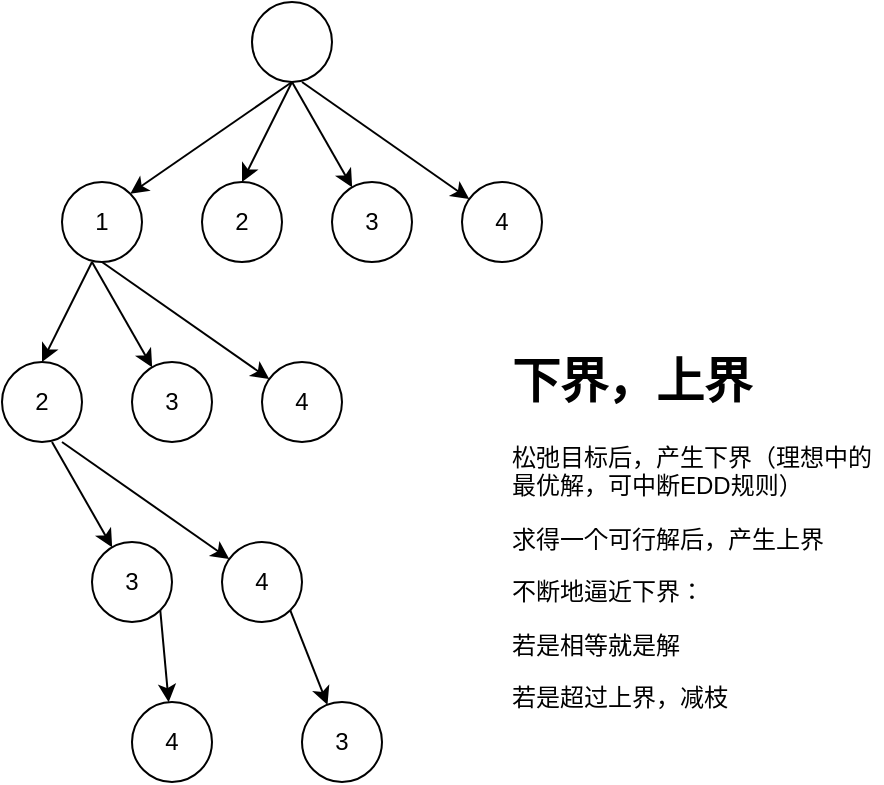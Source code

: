 <mxfile version="17.0.0" type="github" pages="2">
  <diagram id="kgpKYQtTHZ0yAKxKKP6v" name="single machine">
    <mxGraphModel dx="733" dy="446" grid="1" gridSize="10" guides="1" tooltips="1" connect="1" arrows="1" fold="1" page="1" pageScale="1" pageWidth="850" pageHeight="1100" math="0" shadow="0">
      <root>
        <mxCell id="0" />
        <mxCell id="1" parent="0" />
        <mxCell id="I2tjsi1wscWTukM1jKdL-1" value="&lt;br&gt;" style="ellipse;whiteSpace=wrap;html=1;aspect=fixed;" vertex="1" parent="1">
          <mxGeometry x="385" y="60" width="40" height="40" as="geometry" />
        </mxCell>
        <mxCell id="I2tjsi1wscWTukM1jKdL-2" value="1" style="ellipse;whiteSpace=wrap;html=1;aspect=fixed;" vertex="1" parent="1">
          <mxGeometry x="290" y="150" width="40" height="40" as="geometry" />
        </mxCell>
        <mxCell id="I2tjsi1wscWTukM1jKdL-3" value="2" style="ellipse;whiteSpace=wrap;html=1;aspect=fixed;" vertex="1" parent="1">
          <mxGeometry x="360" y="150" width="40" height="40" as="geometry" />
        </mxCell>
        <mxCell id="I2tjsi1wscWTukM1jKdL-4" value="3" style="ellipse;whiteSpace=wrap;html=1;aspect=fixed;" vertex="1" parent="1">
          <mxGeometry x="425" y="150" width="40" height="40" as="geometry" />
        </mxCell>
        <mxCell id="I2tjsi1wscWTukM1jKdL-5" value="4" style="ellipse;whiteSpace=wrap;html=1;aspect=fixed;" vertex="1" parent="1">
          <mxGeometry x="490" y="150" width="40" height="40" as="geometry" />
        </mxCell>
        <mxCell id="I2tjsi1wscWTukM1jKdL-7" value="" style="endArrow=classic;html=1;rounded=0;" edge="1" parent="1" target="I2tjsi1wscWTukM1jKdL-5">
          <mxGeometry width="50" height="50" relative="1" as="geometry">
            <mxPoint x="410" y="100" as="sourcePoint" />
            <mxPoint x="470" y="200" as="targetPoint" />
          </mxGeometry>
        </mxCell>
        <mxCell id="I2tjsi1wscWTukM1jKdL-8" value="" style="endArrow=classic;html=1;rounded=0;exitX=0.5;exitY=1;exitDx=0;exitDy=0;" edge="1" parent="1" source="I2tjsi1wscWTukM1jKdL-1" target="I2tjsi1wscWTukM1jKdL-4">
          <mxGeometry width="50" height="50" relative="1" as="geometry">
            <mxPoint x="400.002" y="100.002" as="sourcePoint" />
            <mxPoint x="475.496" y="163.056" as="targetPoint" />
          </mxGeometry>
        </mxCell>
        <mxCell id="I2tjsi1wscWTukM1jKdL-9" value="" style="endArrow=classic;html=1;rounded=0;exitX=0.5;exitY=1;exitDx=0;exitDy=0;entryX=0.5;entryY=0;entryDx=0;entryDy=0;" edge="1" parent="1" source="I2tjsi1wscWTukM1jKdL-1" target="I2tjsi1wscWTukM1jKdL-3">
          <mxGeometry width="50" height="50" relative="1" as="geometry">
            <mxPoint x="415" y="110" as="sourcePoint" />
            <mxPoint x="445.077" y="162.635" as="targetPoint" />
          </mxGeometry>
        </mxCell>
        <mxCell id="I2tjsi1wscWTukM1jKdL-10" value="" style="endArrow=classic;html=1;rounded=0;entryX=1;entryY=0;entryDx=0;entryDy=0;exitX=0.5;exitY=1;exitDx=0;exitDy=0;" edge="1" parent="1" source="I2tjsi1wscWTukM1jKdL-1" target="I2tjsi1wscWTukM1jKdL-2">
          <mxGeometry width="50" height="50" relative="1" as="geometry">
            <mxPoint x="410" y="100" as="sourcePoint" />
            <mxPoint x="455.077" y="172.635" as="targetPoint" />
          </mxGeometry>
        </mxCell>
        <mxCell id="I2tjsi1wscWTukM1jKdL-11" value="2" style="ellipse;whiteSpace=wrap;html=1;aspect=fixed;" vertex="1" parent="1">
          <mxGeometry x="260" y="240" width="40" height="40" as="geometry" />
        </mxCell>
        <mxCell id="I2tjsi1wscWTukM1jKdL-12" value="3" style="ellipse;whiteSpace=wrap;html=1;aspect=fixed;" vertex="1" parent="1">
          <mxGeometry x="325" y="240" width="40" height="40" as="geometry" />
        </mxCell>
        <mxCell id="I2tjsi1wscWTukM1jKdL-13" value="4" style="ellipse;whiteSpace=wrap;html=1;aspect=fixed;" vertex="1" parent="1">
          <mxGeometry x="390" y="240" width="40" height="40" as="geometry" />
        </mxCell>
        <mxCell id="I2tjsi1wscWTukM1jKdL-14" value="" style="endArrow=classic;html=1;rounded=0;" edge="1" parent="1" target="I2tjsi1wscWTukM1jKdL-13">
          <mxGeometry width="50" height="50" relative="1" as="geometry">
            <mxPoint x="310" y="190" as="sourcePoint" />
            <mxPoint x="370" y="290" as="targetPoint" />
          </mxGeometry>
        </mxCell>
        <mxCell id="I2tjsi1wscWTukM1jKdL-15" value="" style="endArrow=classic;html=1;rounded=0;exitX=0.5;exitY=1;exitDx=0;exitDy=0;" edge="1" parent="1" target="I2tjsi1wscWTukM1jKdL-12">
          <mxGeometry width="50" height="50" relative="1" as="geometry">
            <mxPoint x="305" y="190" as="sourcePoint" />
            <mxPoint x="375.496" y="253.056" as="targetPoint" />
          </mxGeometry>
        </mxCell>
        <mxCell id="I2tjsi1wscWTukM1jKdL-16" value="" style="endArrow=classic;html=1;rounded=0;exitX=0.5;exitY=1;exitDx=0;exitDy=0;entryX=0.5;entryY=0;entryDx=0;entryDy=0;" edge="1" parent="1" target="I2tjsi1wscWTukM1jKdL-11">
          <mxGeometry width="50" height="50" relative="1" as="geometry">
            <mxPoint x="305" y="190" as="sourcePoint" />
            <mxPoint x="345.077" y="252.635" as="targetPoint" />
          </mxGeometry>
        </mxCell>
        <mxCell id="I2tjsi1wscWTukM1jKdL-18" value="3" style="ellipse;whiteSpace=wrap;html=1;aspect=fixed;" vertex="1" parent="1">
          <mxGeometry x="305" y="330" width="40" height="40" as="geometry" />
        </mxCell>
        <mxCell id="I2tjsi1wscWTukM1jKdL-19" value="4" style="ellipse;whiteSpace=wrap;html=1;aspect=fixed;" vertex="1" parent="1">
          <mxGeometry x="370" y="330" width="40" height="40" as="geometry" />
        </mxCell>
        <mxCell id="I2tjsi1wscWTukM1jKdL-20" value="" style="endArrow=classic;html=1;rounded=0;" edge="1" parent="1" target="I2tjsi1wscWTukM1jKdL-19">
          <mxGeometry width="50" height="50" relative="1" as="geometry">
            <mxPoint x="290" y="280" as="sourcePoint" />
            <mxPoint x="350" y="380" as="targetPoint" />
          </mxGeometry>
        </mxCell>
        <mxCell id="I2tjsi1wscWTukM1jKdL-21" value="" style="endArrow=classic;html=1;rounded=0;exitX=0.5;exitY=1;exitDx=0;exitDy=0;" edge="1" parent="1" target="I2tjsi1wscWTukM1jKdL-18">
          <mxGeometry width="50" height="50" relative="1" as="geometry">
            <mxPoint x="285" y="280" as="sourcePoint" />
            <mxPoint x="355.496" y="343.056" as="targetPoint" />
          </mxGeometry>
        </mxCell>
        <mxCell id="I2tjsi1wscWTukM1jKdL-24" value="4" style="ellipse;whiteSpace=wrap;html=1;aspect=fixed;" vertex="1" parent="1">
          <mxGeometry x="325" y="410" width="40" height="40" as="geometry" />
        </mxCell>
        <mxCell id="I2tjsi1wscWTukM1jKdL-25" value="3" style="ellipse;whiteSpace=wrap;html=1;aspect=fixed;" vertex="1" parent="1">
          <mxGeometry x="410" y="410" width="40" height="40" as="geometry" />
        </mxCell>
        <mxCell id="I2tjsi1wscWTukM1jKdL-27" value="" style="endArrow=classic;html=1;rounded=0;exitX=1;exitY=1;exitDx=0;exitDy=0;" edge="1" parent="1" source="I2tjsi1wscWTukM1jKdL-19" target="I2tjsi1wscWTukM1jKdL-25">
          <mxGeometry width="50" height="50" relative="1" as="geometry">
            <mxPoint x="490" y="260" as="sourcePoint" />
            <mxPoint x="540" y="210" as="targetPoint" />
          </mxGeometry>
        </mxCell>
        <mxCell id="I2tjsi1wscWTukM1jKdL-30" value="" style="endArrow=classic;html=1;rounded=0;exitX=1;exitY=1;exitDx=0;exitDy=0;" edge="1" parent="1" source="I2tjsi1wscWTukM1jKdL-18" target="I2tjsi1wscWTukM1jKdL-24">
          <mxGeometry width="50" height="50" relative="1" as="geometry">
            <mxPoint x="414.142" y="374.142" as="sourcePoint" />
            <mxPoint x="432.82" y="421.333" as="targetPoint" />
          </mxGeometry>
        </mxCell>
        <mxCell id="I2tjsi1wscWTukM1jKdL-32" value="&lt;h1&gt;下界，上界&lt;/h1&gt;&lt;p&gt;松弛目标后，产生下界（理想中的最优解，可中断EDD规则）&lt;/p&gt;&lt;p&gt;求得一个可行解后，产生上界&lt;/p&gt;&lt;p&gt;不断地逼近下界：&lt;/p&gt;&lt;p&gt;若是相等就是解&lt;/p&gt;&lt;p&gt;若是超过上界，减枝&lt;/p&gt;" style="text;html=1;strokeColor=none;fillColor=none;spacing=5;spacingTop=-20;whiteSpace=wrap;overflow=hidden;rounded=0;" vertex="1" parent="1">
          <mxGeometry x="510" y="230" width="190" height="190" as="geometry" />
        </mxCell>
      </root>
    </mxGraphModel>
  </diagram>
  <diagram id="V0x1d_k5ns0gzX_nY9mS" name="shiffting bottleneck">
    <mxGraphModel dx="698" dy="425" grid="1" gridSize="10" guides="1" tooltips="1" connect="1" arrows="1" fold="1" page="1" pageScale="1" pageWidth="850" pageHeight="1100" math="0" shadow="0">
      <root>
        <mxCell id="F4Yf-gSViDyFcdyx71xd-0" />
        <mxCell id="F4Yf-gSViDyFcdyx71xd-1" parent="F4Yf-gSViDyFcdyx71xd-0" />
        <mxCell id="XZTAUB0_79ZyxVTHOUMx-0" value="&lt;font style=&quot;font-size: 18px&quot;&gt;1.选择瓶颈机器&lt;br&gt;2.该机器的最优解&lt;br&gt;3.已排序机器都再求一次最优解&lt;br&gt;4.直到所有的机器都排完&lt;/font&gt;" style="text;html=1;strokeColor=none;fillColor=none;align=left;verticalAlign=middle;whiteSpace=wrap;rounded=0;" vertex="1" parent="F4Yf-gSViDyFcdyx71xd-1">
          <mxGeometry x="320" y="70" width="270" height="120" as="geometry" />
        </mxCell>
        <mxCell id="XZTAUB0_79ZyxVTHOUMx-1" value="问题复杂度：NP难&lt;br&gt;单机排序子问题：NP难" style="text;html=1;strokeColor=none;fillColor=none;align=center;verticalAlign=middle;whiteSpace=wrap;rounded=0;fontSize=18;" vertex="1" parent="F4Yf-gSViDyFcdyx71xd-1">
          <mxGeometry x="315" y="230" width="220" height="30" as="geometry" />
        </mxCell>
        <mxCell id="i3p7xEOgIUcTqsu7qSDY-0" value="" style="ellipse;whiteSpace=wrap;html=1;aspect=fixed;fontSize=18;" vertex="1" parent="F4Yf-gSViDyFcdyx71xd-1">
          <mxGeometry x="130" y="420" width="50" height="50" as="geometry" />
        </mxCell>
        <mxCell id="i3p7xEOgIUcTqsu7qSDY-1" value="" style="ellipse;whiteSpace=wrap;html=1;aspect=fixed;fontSize=18;" vertex="1" parent="F4Yf-gSViDyFcdyx71xd-1">
          <mxGeometry x="580" y="420" width="50" height="50" as="geometry" />
        </mxCell>
        <mxCell id="i3p7xEOgIUcTqsu7qSDY-2" value="" style="ellipse;whiteSpace=wrap;html=1;aspect=fixed;fontSize=18;" vertex="1" parent="F4Yf-gSViDyFcdyx71xd-1">
          <mxGeometry x="240" y="340" width="30" height="30" as="geometry" />
        </mxCell>
        <mxCell id="i3p7xEOgIUcTqsu7qSDY-3" value="" style="ellipse;whiteSpace=wrap;html=1;aspect=fixed;fontSize=18;" vertex="1" parent="F4Yf-gSViDyFcdyx71xd-1">
          <mxGeometry x="320" y="340" width="30" height="30" as="geometry" />
        </mxCell>
        <mxCell id="i3p7xEOgIUcTqsu7qSDY-4" value="" style="ellipse;whiteSpace=wrap;html=1;aspect=fixed;fontSize=18;" vertex="1" parent="F4Yf-gSViDyFcdyx71xd-1">
          <mxGeometry x="480" y="340" width="30" height="30" as="geometry" />
        </mxCell>
        <mxCell id="i3p7xEOgIUcTqsu7qSDY-5" value="" style="ellipse;whiteSpace=wrap;html=1;aspect=fixed;fontSize=18;" vertex="1" parent="F4Yf-gSViDyFcdyx71xd-1">
          <mxGeometry x="410" y="340" width="30" height="30" as="geometry" />
        </mxCell>
        <mxCell id="i3p7xEOgIUcTqsu7qSDY-7" value="" style="endArrow=classic;html=1;rounded=0;fontSize=18;exitX=1;exitY=0.5;exitDx=0;exitDy=0;entryX=0;entryY=0.5;entryDx=0;entryDy=0;" edge="1" parent="F4Yf-gSViDyFcdyx71xd-1" source="i3p7xEOgIUcTqsu7qSDY-2" target="i3p7xEOgIUcTqsu7qSDY-3">
          <mxGeometry width="50" height="50" relative="1" as="geometry">
            <mxPoint x="420" y="410" as="sourcePoint" />
            <mxPoint x="310" y="370" as="targetPoint" />
          </mxGeometry>
        </mxCell>
        <mxCell id="i3p7xEOgIUcTqsu7qSDY-8" value="" style="endArrow=classic;html=1;rounded=0;fontSize=18;exitX=1;exitY=0.5;exitDx=0;exitDy=0;entryX=0;entryY=0.5;entryDx=0;entryDy=0;" edge="1" parent="F4Yf-gSViDyFcdyx71xd-1" source="i3p7xEOgIUcTqsu7qSDY-3" target="i3p7xEOgIUcTqsu7qSDY-5">
          <mxGeometry width="50" height="50" relative="1" as="geometry">
            <mxPoint x="280" y="365" as="sourcePoint" />
            <mxPoint x="330" y="365" as="targetPoint" />
          </mxGeometry>
        </mxCell>
        <mxCell id="i3p7xEOgIUcTqsu7qSDY-9" value="" style="endArrow=classic;html=1;rounded=0;fontSize=18;exitX=1;exitY=0.5;exitDx=0;exitDy=0;entryX=0;entryY=0.5;entryDx=0;entryDy=0;" edge="1" parent="F4Yf-gSViDyFcdyx71xd-1" source="i3p7xEOgIUcTqsu7qSDY-5" target="i3p7xEOgIUcTqsu7qSDY-4">
          <mxGeometry width="50" height="50" relative="1" as="geometry">
            <mxPoint x="290" y="375" as="sourcePoint" />
            <mxPoint x="340" y="375" as="targetPoint" />
          </mxGeometry>
        </mxCell>
        <mxCell id="i3p7xEOgIUcTqsu7qSDY-24" value="" style="ellipse;whiteSpace=wrap;html=1;aspect=fixed;fontSize=18;" vertex="1" parent="F4Yf-gSViDyFcdyx71xd-1">
          <mxGeometry x="240" y="410" width="30" height="30" as="geometry" />
        </mxCell>
        <mxCell id="i3p7xEOgIUcTqsu7qSDY-25" value="" style="ellipse;whiteSpace=wrap;html=1;aspect=fixed;fontSize=18;" vertex="1" parent="F4Yf-gSViDyFcdyx71xd-1">
          <mxGeometry x="320" y="410" width="30" height="30" as="geometry" />
        </mxCell>
        <mxCell id="i3p7xEOgIUcTqsu7qSDY-26" value="" style="ellipse;whiteSpace=wrap;html=1;aspect=fixed;fontSize=18;" vertex="1" parent="F4Yf-gSViDyFcdyx71xd-1">
          <mxGeometry x="480" y="410" width="30" height="30" as="geometry" />
        </mxCell>
        <mxCell id="i3p7xEOgIUcTqsu7qSDY-27" value="" style="ellipse;whiteSpace=wrap;html=1;aspect=fixed;fontSize=18;" vertex="1" parent="F4Yf-gSViDyFcdyx71xd-1">
          <mxGeometry x="410" y="410" width="30" height="30" as="geometry" />
        </mxCell>
        <mxCell id="i3p7xEOgIUcTqsu7qSDY-28" value="" style="endArrow=classic;html=1;rounded=0;fontSize=18;exitX=1;exitY=0.5;exitDx=0;exitDy=0;entryX=0;entryY=0.5;entryDx=0;entryDy=0;" edge="1" parent="F4Yf-gSViDyFcdyx71xd-1" source="i3p7xEOgIUcTqsu7qSDY-24" target="i3p7xEOgIUcTqsu7qSDY-25">
          <mxGeometry width="50" height="50" relative="1" as="geometry">
            <mxPoint x="420" y="480" as="sourcePoint" />
            <mxPoint x="310" y="440" as="targetPoint" />
          </mxGeometry>
        </mxCell>
        <mxCell id="i3p7xEOgIUcTqsu7qSDY-29" value="" style="endArrow=classic;html=1;rounded=0;fontSize=18;exitX=1;exitY=0.5;exitDx=0;exitDy=0;entryX=0;entryY=0.5;entryDx=0;entryDy=0;" edge="1" parent="F4Yf-gSViDyFcdyx71xd-1" source="i3p7xEOgIUcTqsu7qSDY-25" target="i3p7xEOgIUcTqsu7qSDY-27">
          <mxGeometry width="50" height="50" relative="1" as="geometry">
            <mxPoint x="280" y="435" as="sourcePoint" />
            <mxPoint x="330" y="435" as="targetPoint" />
          </mxGeometry>
        </mxCell>
        <mxCell id="i3p7xEOgIUcTqsu7qSDY-30" value="" style="endArrow=classic;html=1;rounded=0;fontSize=18;exitX=1;exitY=0.5;exitDx=0;exitDy=0;entryX=0;entryY=0.5;entryDx=0;entryDy=0;" edge="1" parent="F4Yf-gSViDyFcdyx71xd-1" source="i3p7xEOgIUcTqsu7qSDY-27" target="i3p7xEOgIUcTqsu7qSDY-26">
          <mxGeometry width="50" height="50" relative="1" as="geometry">
            <mxPoint x="290" y="445" as="sourcePoint" />
            <mxPoint x="340" y="445" as="targetPoint" />
          </mxGeometry>
        </mxCell>
        <mxCell id="i3p7xEOgIUcTqsu7qSDY-31" value="" style="ellipse;whiteSpace=wrap;html=1;aspect=fixed;fontSize=18;" vertex="1" parent="F4Yf-gSViDyFcdyx71xd-1">
          <mxGeometry x="240" y="470" width="30" height="30" as="geometry" />
        </mxCell>
        <mxCell id="i3p7xEOgIUcTqsu7qSDY-32" value="" style="ellipse;whiteSpace=wrap;html=1;aspect=fixed;fontSize=18;" vertex="1" parent="F4Yf-gSViDyFcdyx71xd-1">
          <mxGeometry x="320" y="470" width="30" height="30" as="geometry" />
        </mxCell>
        <mxCell id="i3p7xEOgIUcTqsu7qSDY-33" value="" style="ellipse;whiteSpace=wrap;html=1;aspect=fixed;fontSize=18;" vertex="1" parent="F4Yf-gSViDyFcdyx71xd-1">
          <mxGeometry x="480" y="470" width="30" height="30" as="geometry" />
        </mxCell>
        <mxCell id="i3p7xEOgIUcTqsu7qSDY-34" value="" style="ellipse;whiteSpace=wrap;html=1;aspect=fixed;fontSize=18;" vertex="1" parent="F4Yf-gSViDyFcdyx71xd-1">
          <mxGeometry x="410" y="470" width="30" height="30" as="geometry" />
        </mxCell>
        <mxCell id="i3p7xEOgIUcTqsu7qSDY-35" value="" style="endArrow=classic;html=1;rounded=0;fontSize=18;exitX=1;exitY=0.5;exitDx=0;exitDy=0;entryX=0;entryY=0.5;entryDx=0;entryDy=0;" edge="1" parent="F4Yf-gSViDyFcdyx71xd-1" source="i3p7xEOgIUcTqsu7qSDY-31" target="i3p7xEOgIUcTqsu7qSDY-32">
          <mxGeometry width="50" height="50" relative="1" as="geometry">
            <mxPoint x="420" y="540" as="sourcePoint" />
            <mxPoint x="310" y="500" as="targetPoint" />
          </mxGeometry>
        </mxCell>
        <mxCell id="i3p7xEOgIUcTqsu7qSDY-36" value="" style="endArrow=classic;html=1;rounded=0;fontSize=18;exitX=1;exitY=0.5;exitDx=0;exitDy=0;entryX=0;entryY=0.5;entryDx=0;entryDy=0;" edge="1" parent="F4Yf-gSViDyFcdyx71xd-1" source="i3p7xEOgIUcTqsu7qSDY-32" target="i3p7xEOgIUcTqsu7qSDY-34">
          <mxGeometry width="50" height="50" relative="1" as="geometry">
            <mxPoint x="280" y="495" as="sourcePoint" />
            <mxPoint x="330" y="495" as="targetPoint" />
          </mxGeometry>
        </mxCell>
        <mxCell id="i3p7xEOgIUcTqsu7qSDY-37" value="" style="endArrow=classic;html=1;rounded=0;fontSize=18;exitX=1;exitY=0.5;exitDx=0;exitDy=0;entryX=0;entryY=0.5;entryDx=0;entryDy=0;" edge="1" parent="F4Yf-gSViDyFcdyx71xd-1" source="i3p7xEOgIUcTqsu7qSDY-34" target="i3p7xEOgIUcTqsu7qSDY-33">
          <mxGeometry width="50" height="50" relative="1" as="geometry">
            <mxPoint x="290" y="505" as="sourcePoint" />
            <mxPoint x="340" y="505" as="targetPoint" />
          </mxGeometry>
        </mxCell>
        <mxCell id="i3p7xEOgIUcTqsu7qSDY-38" value="" style="endArrow=classic;html=1;rounded=0;fontSize=18;exitX=1;exitY=0;exitDx=0;exitDy=0;entryX=0;entryY=1;entryDx=0;entryDy=0;" edge="1" parent="F4Yf-gSViDyFcdyx71xd-1" source="i3p7xEOgIUcTqsu7qSDY-0" target="i3p7xEOgIUcTqsu7qSDY-2">
          <mxGeometry width="50" height="50" relative="1" as="geometry">
            <mxPoint x="420" y="320" as="sourcePoint" />
            <mxPoint x="470" y="270" as="targetPoint" />
          </mxGeometry>
        </mxCell>
        <mxCell id="i3p7xEOgIUcTqsu7qSDY-39" value="" style="endArrow=classic;html=1;rounded=0;fontSize=18;exitX=1;exitY=0.5;exitDx=0;exitDy=0;" edge="1" parent="F4Yf-gSViDyFcdyx71xd-1" source="i3p7xEOgIUcTqsu7qSDY-4" target="i3p7xEOgIUcTqsu7qSDY-1">
          <mxGeometry width="50" height="50" relative="1" as="geometry">
            <mxPoint x="182.678" y="437.322" as="sourcePoint" />
            <mxPoint x="254.393" y="375.607" as="targetPoint" />
          </mxGeometry>
        </mxCell>
        <mxCell id="i3p7xEOgIUcTqsu7qSDY-40" value="" style="endArrow=classic;html=1;rounded=0;fontSize=18;" edge="1" parent="F4Yf-gSViDyFcdyx71xd-1" source="i3p7xEOgIUcTqsu7qSDY-26">
          <mxGeometry width="50" height="50" relative="1" as="geometry">
            <mxPoint x="520.0" y="365" as="sourcePoint" />
            <mxPoint x="580" y="438" as="targetPoint" />
          </mxGeometry>
        </mxCell>
        <mxCell id="i3p7xEOgIUcTqsu7qSDY-41" value="" style="endArrow=classic;html=1;rounded=0;fontSize=18;exitX=1;exitY=0.5;exitDx=0;exitDy=0;entryX=0;entryY=0.5;entryDx=0;entryDy=0;" edge="1" parent="F4Yf-gSViDyFcdyx71xd-1" source="i3p7xEOgIUcTqsu7qSDY-0" target="i3p7xEOgIUcTqsu7qSDY-24">
          <mxGeometry width="50" height="50" relative="1" as="geometry">
            <mxPoint x="530.0" y="375" as="sourcePoint" />
            <mxPoint x="606.87" y="447.786" as="targetPoint" />
          </mxGeometry>
        </mxCell>
        <mxCell id="i3p7xEOgIUcTqsu7qSDY-42" value="" style="endArrow=classic;html=1;rounded=0;fontSize=18;exitX=1;exitY=1;exitDx=0;exitDy=0;entryX=0;entryY=0.5;entryDx=0;entryDy=0;" edge="1" parent="F4Yf-gSViDyFcdyx71xd-1" source="i3p7xEOgIUcTqsu7qSDY-0" target="i3p7xEOgIUcTqsu7qSDY-31">
          <mxGeometry width="50" height="50" relative="1" as="geometry">
            <mxPoint x="540.0" y="385" as="sourcePoint" />
            <mxPoint x="616.87" y="457.786" as="targetPoint" />
          </mxGeometry>
        </mxCell>
        <mxCell id="i3p7xEOgIUcTqsu7qSDY-43" value="" style="endArrow=classic;html=1;rounded=0;fontSize=18;exitX=1;exitY=0.5;exitDx=0;exitDy=0;entryX=0.054;entryY=0.706;entryDx=0;entryDy=0;entryPerimeter=0;" edge="1" parent="F4Yf-gSViDyFcdyx71xd-1" source="i3p7xEOgIUcTqsu7qSDY-33" target="i3p7xEOgIUcTqsu7qSDY-1">
          <mxGeometry width="50" height="50" relative="1" as="geometry">
            <mxPoint x="550.0" y="395" as="sourcePoint" />
            <mxPoint x="626.87" y="467.786" as="targetPoint" />
          </mxGeometry>
        </mxCell>
      </root>
    </mxGraphModel>
  </diagram>
</mxfile>
